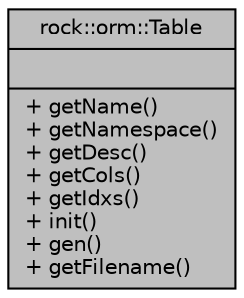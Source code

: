 digraph "rock::orm::Table"
{
 // LATEX_PDF_SIZE
  edge [fontname="Helvetica",fontsize="10",labelfontname="Helvetica",labelfontsize="10"];
  node [fontname="Helvetica",fontsize="10",shape=record];
  Node1 [label="{rock::orm::Table\n||+ getName()\l+ getNamespace()\l+ getDesc()\l+ getCols()\l+ getIdxs()\l+ init()\l+ gen()\l+ getFilename()\l}",height=0.2,width=0.4,color="black", fillcolor="grey75", style="filled", fontcolor="black",tooltip=" "];
}
